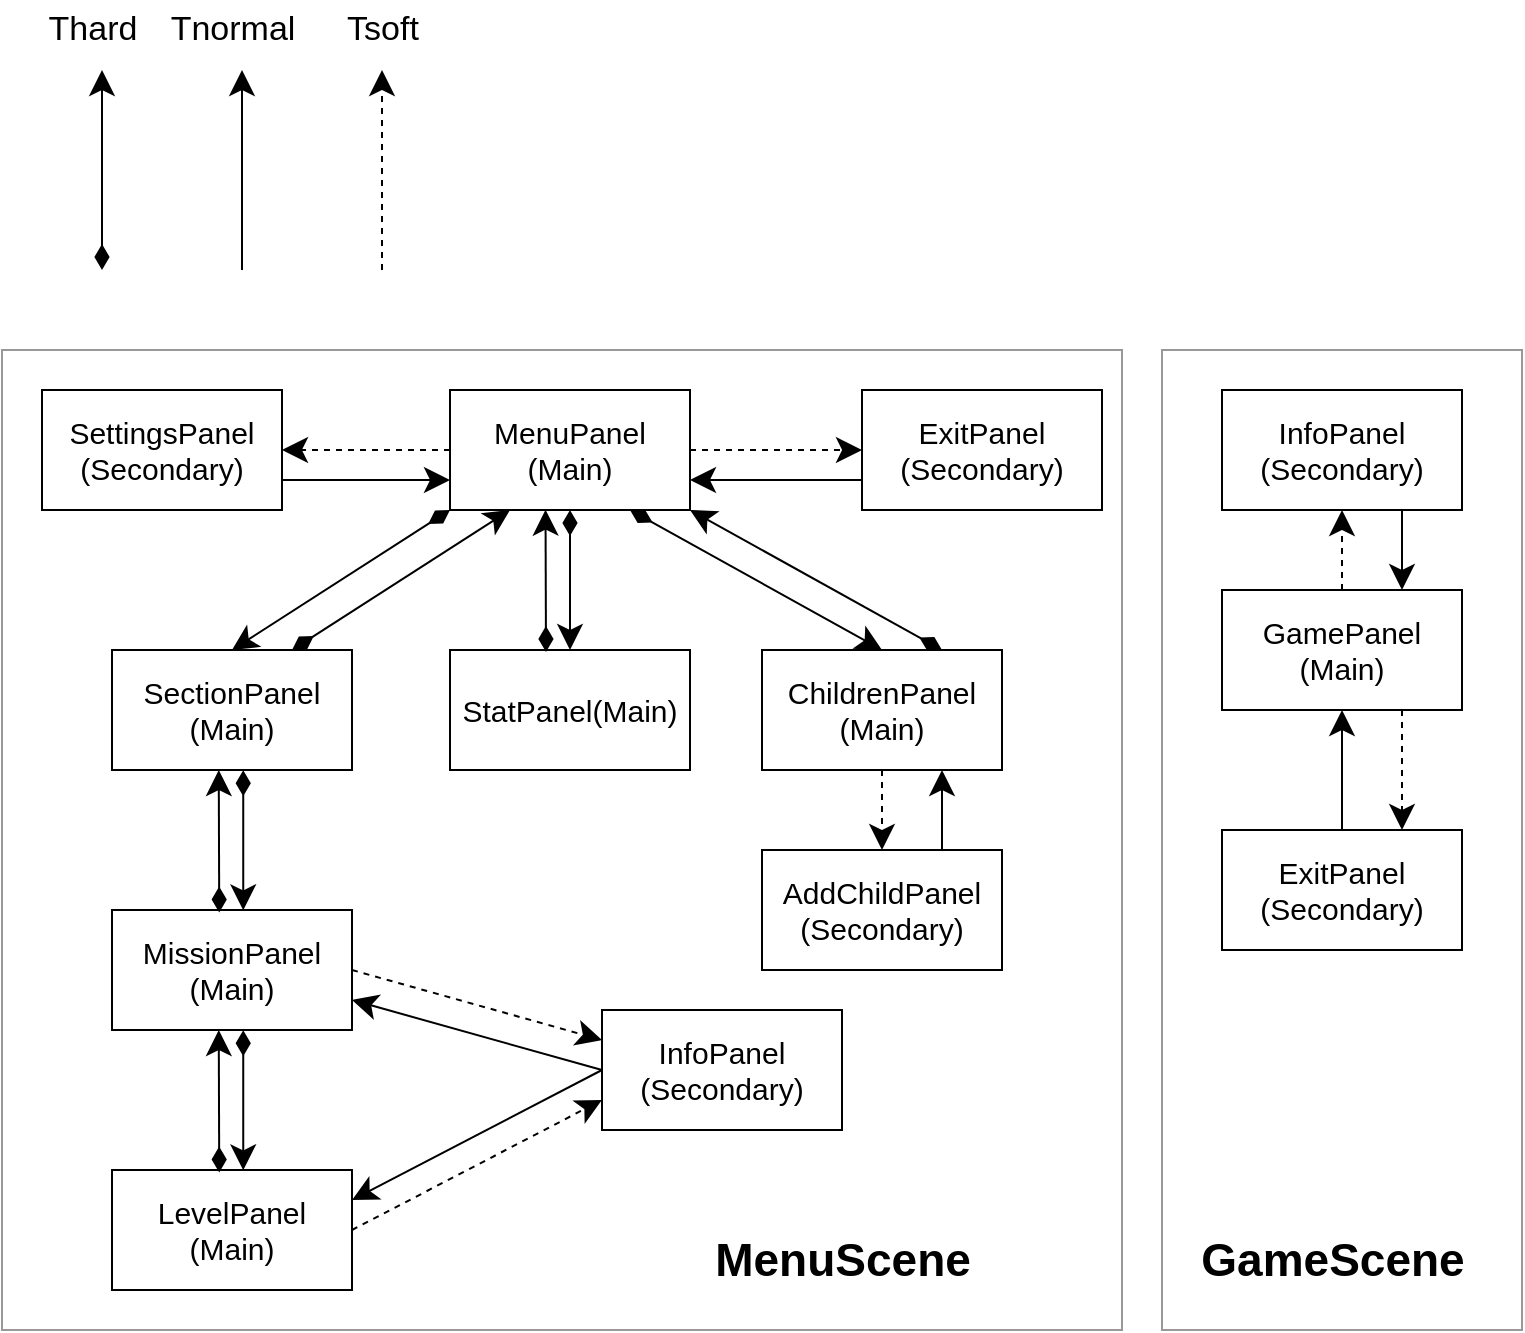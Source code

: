 <mxfile version="13.1.3"><diagram id="WE0KnyGRDL1MhKctr-Z6" name="Page-1"><mxGraphModel dx="1021" dy="1681" grid="1" gridSize="10" guides="1" tooltips="1" connect="1" arrows="1" fold="1" page="1" pageScale="1" pageWidth="827" pageHeight="1169" math="0" shadow="0"><root><mxCell id="0"/><mxCell id="1" parent="0"/><mxCell id="R8m6dHqdps6NCTC3gg9y-38" value="" style="rounded=0;whiteSpace=wrap;html=1;opacity=40;" vertex="1" parent="1"><mxGeometry x="130" y="60" width="560" height="490" as="geometry"/></mxCell><mxCell id="R8m6dHqdps6NCTC3gg9y-2" value="&lt;font style=&quot;font-size: 15px&quot;&gt;MenuPanel&lt;br&gt;(Main)&lt;/font&gt;" style="rounded=0;whiteSpace=wrap;html=1;" vertex="1" parent="1"><mxGeometry x="354" y="80" width="120" height="60" as="geometry"/></mxCell><mxCell id="R8m6dHqdps6NCTC3gg9y-3" value="" style="endArrow=classic;html=1;dashed=1;exitX=0;exitY=0.5;exitDx=0;exitDy=0;sourcePerimeterSpacing=0;startSize=10;endSize=10;" edge="1" parent="1" source="R8m6dHqdps6NCTC3gg9y-2"><mxGeometry width="50" height="50" relative="1" as="geometry"><mxPoint x="310" y="130" as="sourcePoint"/><mxPoint x="270" y="110" as="targetPoint"/></mxGeometry></mxCell><mxCell id="R8m6dHqdps6NCTC3gg9y-4" value="&lt;font style=&quot;font-size: 15px&quot;&gt;SettingsPanel&lt;br&gt;(Secondary)&lt;/font&gt;" style="rounded=0;whiteSpace=wrap;html=1;" vertex="1" parent="1"><mxGeometry x="150" y="80" width="120" height="60" as="geometry"/></mxCell><mxCell id="R8m6dHqdps6NCTC3gg9y-5" value="" style="endArrow=classic;html=1;endFill=1;startArrow=diamondThin;startFill=1;targetPerimeterSpacing=0;endSize=10;sourcePerimeterSpacing=0;startSize=10;" edge="1" parent="1"><mxGeometry width="50" height="50" relative="1" as="geometry"><mxPoint x="180" y="20" as="sourcePoint"/><mxPoint x="180" y="-80" as="targetPoint"/></mxGeometry></mxCell><mxCell id="R8m6dHqdps6NCTC3gg9y-6" value="" style="endArrow=classic;html=1;dashed=1;sourcePerimeterSpacing=0;startSize=10;endSize=10;" edge="1" parent="1"><mxGeometry width="50" height="50" relative="1" as="geometry"><mxPoint x="320" y="20" as="sourcePoint"/><mxPoint x="320" y="-80" as="targetPoint"/></mxGeometry></mxCell><mxCell id="R8m6dHqdps6NCTC3gg9y-7" value="" style="endArrow=classic;html=1;sourcePerimeterSpacing=0;startSize=10;endSize=10;" edge="1" parent="1"><mxGeometry width="50" height="50" relative="1" as="geometry"><mxPoint x="250" y="20" as="sourcePoint"/><mxPoint x="250" y="-80" as="targetPoint"/></mxGeometry></mxCell><mxCell id="R8m6dHqdps6NCTC3gg9y-8" value="Thard" style="text;html=1;align=center;verticalAlign=middle;resizable=0;points=[];autosize=1;fontSize=17;" vertex="1" parent="1"><mxGeometry x="145" y="-115" width="60" height="30" as="geometry"/></mxCell><mxCell id="R8m6dHqdps6NCTC3gg9y-9" value="Tnormal" style="text;html=1;align=center;verticalAlign=middle;resizable=0;points=[];autosize=1;fontSize=17;" vertex="1" parent="1"><mxGeometry x="205" y="-115" width="80" height="30" as="geometry"/></mxCell><mxCell id="R8m6dHqdps6NCTC3gg9y-10" value="Tsoft" style="text;html=1;align=center;verticalAlign=middle;resizable=0;points=[];autosize=1;fontSize=17;" vertex="1" parent="1"><mxGeometry x="295" y="-115" width="50" height="30" as="geometry"/></mxCell><mxCell id="R8m6dHqdps6NCTC3gg9y-11" value="" style="endArrow=classic;html=1;sourcePerimeterSpacing=0;startSize=10;endSize=10;entryX=0;entryY=0.75;entryDx=0;entryDy=0;exitX=1;exitY=0.75;exitDx=0;exitDy=0;" edge="1" parent="1" source="R8m6dHqdps6NCTC3gg9y-4" target="R8m6dHqdps6NCTC3gg9y-2"><mxGeometry width="50" height="50" relative="1" as="geometry"><mxPoint x="290" y="230" as="sourcePoint"/><mxPoint x="290" y="130" as="targetPoint"/></mxGeometry></mxCell><mxCell id="R8m6dHqdps6NCTC3gg9y-12" value="&lt;font style=&quot;font-size: 15px&quot;&gt;SectionPanel&lt;br&gt;(Main)&lt;/font&gt;" style="rounded=0;whiteSpace=wrap;html=1;" vertex="1" parent="1"><mxGeometry x="185" y="210" width="120" height="60" as="geometry"/></mxCell><mxCell id="R8m6dHqdps6NCTC3gg9y-13" value="&lt;font style=&quot;font-size: 15px&quot;&gt;StatPanel(Main)&lt;/font&gt;" style="rounded=0;whiteSpace=wrap;html=1;" vertex="1" parent="1"><mxGeometry x="354" y="210" width="120" height="60" as="geometry"/></mxCell><mxCell id="R8m6dHqdps6NCTC3gg9y-14" value="&lt;font style=&quot;font-size: 15px&quot;&gt;ChildrenPanel&lt;br&gt;(Main)&lt;/font&gt;" style="rounded=0;whiteSpace=wrap;html=1;" vertex="1" parent="1"><mxGeometry x="510" y="210" width="120" height="60" as="geometry"/></mxCell><mxCell id="R8m6dHqdps6NCTC3gg9y-15" value="" style="endArrow=classic;html=1;endFill=1;startArrow=diamondThin;startFill=1;targetPerimeterSpacing=0;endSize=10;sourcePerimeterSpacing=0;startSize=10;exitX=0;exitY=1;exitDx=0;exitDy=0;entryX=0.5;entryY=0;entryDx=0;entryDy=0;" edge="1" parent="1" source="R8m6dHqdps6NCTC3gg9y-2" target="R8m6dHqdps6NCTC3gg9y-12"><mxGeometry width="50" height="50" relative="1" as="geometry"><mxPoint x="70" y="250" as="sourcePoint"/><mxPoint x="70" y="150" as="targetPoint"/></mxGeometry></mxCell><mxCell id="R8m6dHqdps6NCTC3gg9y-16" value="" style="endArrow=classic;html=1;endFill=1;startArrow=diamondThin;startFill=1;targetPerimeterSpacing=0;endSize=10;sourcePerimeterSpacing=0;startSize=10;exitX=0.5;exitY=1;exitDx=0;exitDy=0;entryX=0.5;entryY=0;entryDx=0;entryDy=0;" edge="1" parent="1" source="R8m6dHqdps6NCTC3gg9y-2" target="R8m6dHqdps6NCTC3gg9y-13"><mxGeometry width="50" height="50" relative="1" as="geometry"><mxPoint x="394" y="150" as="sourcePoint"/><mxPoint x="300" y="220" as="targetPoint"/></mxGeometry></mxCell><mxCell id="R8m6dHqdps6NCTC3gg9y-17" value="" style="endArrow=classic;html=1;endFill=1;startArrow=diamondThin;startFill=1;targetPerimeterSpacing=0;endSize=10;sourcePerimeterSpacing=0;startSize=10;exitX=0.75;exitY=1;exitDx=0;exitDy=0;entryX=0.5;entryY=0;entryDx=0;entryDy=0;" edge="1" parent="1" source="R8m6dHqdps6NCTC3gg9y-2" target="R8m6dHqdps6NCTC3gg9y-14"><mxGeometry width="50" height="50" relative="1" as="geometry"><mxPoint x="404" y="160" as="sourcePoint"/><mxPoint x="310" y="230" as="targetPoint"/></mxGeometry></mxCell><mxCell id="R8m6dHqdps6NCTC3gg9y-18" value="" style="endArrow=classic;html=1;endFill=1;startArrow=diamondThin;startFill=1;targetPerimeterSpacing=0;endSize=10;sourcePerimeterSpacing=0;startSize=10;exitX=0.75;exitY=0;exitDx=0;exitDy=0;entryX=0.25;entryY=1;entryDx=0;entryDy=0;" edge="1" parent="1" source="R8m6dHqdps6NCTC3gg9y-12" target="R8m6dHqdps6NCTC3gg9y-2"><mxGeometry width="50" height="50" relative="1" as="geometry"><mxPoint x="414" y="170" as="sourcePoint"/><mxPoint x="320" y="240" as="targetPoint"/></mxGeometry></mxCell><mxCell id="R8m6dHqdps6NCTC3gg9y-19" value="" style="endArrow=classic;html=1;endFill=1;startArrow=diamondThin;startFill=1;targetPerimeterSpacing=0;endSize=10;sourcePerimeterSpacing=0;startSize=10;exitX=0.4;exitY=0.017;exitDx=0;exitDy=0;exitPerimeter=0;entryX=0.398;entryY=0.997;entryDx=0;entryDy=0;entryPerimeter=0;" edge="1" parent="1" source="R8m6dHqdps6NCTC3gg9y-13" target="R8m6dHqdps6NCTC3gg9y-2"><mxGeometry width="50" height="50" relative="1" as="geometry"><mxPoint x="285" y="220" as="sourcePoint"/><mxPoint x="390" y="170" as="targetPoint"/></mxGeometry></mxCell><mxCell id="R8m6dHqdps6NCTC3gg9y-20" value="" style="endArrow=classic;html=1;endFill=1;startArrow=diamondThin;startFill=1;targetPerimeterSpacing=0;endSize=10;sourcePerimeterSpacing=0;startSize=10;exitX=0.75;exitY=0;exitDx=0;exitDy=0;entryX=1;entryY=1;entryDx=0;entryDy=0;" edge="1" parent="1" source="R8m6dHqdps6NCTC3gg9y-14" target="R8m6dHqdps6NCTC3gg9y-2"><mxGeometry width="50" height="50" relative="1" as="geometry"><mxPoint x="295" y="230" as="sourcePoint"/><mxPoint x="404" y="160" as="targetPoint"/></mxGeometry></mxCell><mxCell id="R8m6dHqdps6NCTC3gg9y-21" value="&lt;font style=&quot;font-size: 15px&quot;&gt;AddChildPanel&lt;br&gt;(Secondary)&lt;/font&gt;" style="rounded=0;whiteSpace=wrap;html=1;" vertex="1" parent="1"><mxGeometry x="510" y="310" width="120" height="60" as="geometry"/></mxCell><mxCell id="R8m6dHqdps6NCTC3gg9y-22" value="" style="endArrow=classic;html=1;dashed=1;exitX=0.5;exitY=1;exitDx=0;exitDy=0;sourcePerimeterSpacing=0;startSize=10;endSize=10;entryX=0.5;entryY=0;entryDx=0;entryDy=0;" edge="1" parent="1" source="R8m6dHqdps6NCTC3gg9y-14" target="R8m6dHqdps6NCTC3gg9y-21"><mxGeometry width="50" height="50" relative="1" as="geometry"><mxPoint x="734" y="150" as="sourcePoint"/><mxPoint x="650" y="150" as="targetPoint"/></mxGeometry></mxCell><mxCell id="R8m6dHqdps6NCTC3gg9y-23" value="" style="endArrow=classic;html=1;sourcePerimeterSpacing=0;startSize=10;endSize=10;entryX=0.75;entryY=1;entryDx=0;entryDy=0;exitX=0.75;exitY=0;exitDx=0;exitDy=0;" edge="1" parent="1" source="R8m6dHqdps6NCTC3gg9y-21" target="R8m6dHqdps6NCTC3gg9y-14"><mxGeometry width="50" height="50" relative="1" as="geometry"><mxPoint x="640" y="160" as="sourcePoint"/><mxPoint x="724" y="160" as="targetPoint"/></mxGeometry></mxCell><mxCell id="R8m6dHqdps6NCTC3gg9y-24" value="&lt;font style=&quot;font-size: 15px&quot;&gt;MissionPanel&lt;br&gt;(Main)&lt;/font&gt;" style="rounded=0;whiteSpace=wrap;html=1;" vertex="1" parent="1"><mxGeometry x="185" y="340" width="120" height="60" as="geometry"/></mxCell><mxCell id="R8m6dHqdps6NCTC3gg9y-25" value="" style="endArrow=classic;html=1;endFill=1;startArrow=diamondThin;startFill=1;targetPerimeterSpacing=0;endSize=10;sourcePerimeterSpacing=0;startSize=10;exitX=0.5;exitY=1;exitDx=0;exitDy=0;entryX=0.5;entryY=0;entryDx=0;entryDy=0;" edge="1" parent="1"><mxGeometry width="50" height="50" relative="1" as="geometry"><mxPoint x="250.62" y="270.18" as="sourcePoint"/><mxPoint x="250.62" y="340.18" as="targetPoint"/></mxGeometry></mxCell><mxCell id="R8m6dHqdps6NCTC3gg9y-26" value="" style="endArrow=classic;html=1;endFill=1;startArrow=diamondThin;startFill=1;targetPerimeterSpacing=0;endSize=10;sourcePerimeterSpacing=0;startSize=10;exitX=0.4;exitY=0.017;exitDx=0;exitDy=0;exitPerimeter=0;entryX=0.398;entryY=0.997;entryDx=0;entryDy=0;entryPerimeter=0;" edge="1" parent="1"><mxGeometry width="50" height="50" relative="1" as="geometry"><mxPoint x="238.62" y="341.2" as="sourcePoint"/><mxPoint x="238.38" y="270.0" as="targetPoint"/></mxGeometry></mxCell><mxCell id="R8m6dHqdps6NCTC3gg9y-27" value="&lt;font style=&quot;font-size: 15px&quot;&gt;LevelPanel&lt;br&gt;(Main)&lt;/font&gt;" style="rounded=0;whiteSpace=wrap;html=1;" vertex="1" parent="1"><mxGeometry x="185" y="470" width="120" height="60" as="geometry"/></mxCell><mxCell id="R8m6dHqdps6NCTC3gg9y-28" value="" style="endArrow=classic;html=1;endFill=1;startArrow=diamondThin;startFill=1;targetPerimeterSpacing=0;endSize=10;sourcePerimeterSpacing=0;startSize=10;exitX=0.5;exitY=1;exitDx=0;exitDy=0;entryX=0.5;entryY=0;entryDx=0;entryDy=0;" edge="1" parent="1"><mxGeometry width="50" height="50" relative="1" as="geometry"><mxPoint x="250.62" y="400.18" as="sourcePoint"/><mxPoint x="250.62" y="470.18" as="targetPoint"/></mxGeometry></mxCell><mxCell id="R8m6dHqdps6NCTC3gg9y-29" value="" style="endArrow=classic;html=1;endFill=1;startArrow=diamondThin;startFill=1;targetPerimeterSpacing=0;endSize=10;sourcePerimeterSpacing=0;startSize=10;exitX=0.4;exitY=0.017;exitDx=0;exitDy=0;exitPerimeter=0;entryX=0.398;entryY=0.997;entryDx=0;entryDy=0;entryPerimeter=0;" edge="1" parent="1"><mxGeometry width="50" height="50" relative="1" as="geometry"><mxPoint x="238.62" y="471.2" as="sourcePoint"/><mxPoint x="238.38" y="400" as="targetPoint"/></mxGeometry></mxCell><mxCell id="R8m6dHqdps6NCTC3gg9y-30" value="&lt;font style=&quot;font-size: 15px&quot;&gt;InfoPanel&lt;br&gt;(Secondary)&lt;/font&gt;" style="rounded=0;whiteSpace=wrap;html=1;" vertex="1" parent="1"><mxGeometry x="430" y="390" width="120" height="60" as="geometry"/></mxCell><mxCell id="R8m6dHqdps6NCTC3gg9y-31" value="" style="endArrow=classic;html=1;dashed=1;exitX=1;exitY=0.5;exitDx=0;exitDy=0;sourcePerimeterSpacing=0;startSize=10;endSize=10;entryX=0;entryY=0.25;entryDx=0;entryDy=0;" edge="1" parent="1" source="R8m6dHqdps6NCTC3gg9y-24" target="R8m6dHqdps6NCTC3gg9y-30"><mxGeometry width="50" height="50" relative="1" as="geometry"><mxPoint x="340" y="360" as="sourcePoint"/><mxPoint x="430" y="360" as="targetPoint"/></mxGeometry></mxCell><mxCell id="R8m6dHqdps6NCTC3gg9y-32" value="" style="endArrow=classic;html=1;dashed=1;exitX=1;exitY=0.5;exitDx=0;exitDy=0;sourcePerimeterSpacing=0;startSize=10;endSize=10;entryX=0;entryY=0.75;entryDx=0;entryDy=0;" edge="1" parent="1" source="R8m6dHqdps6NCTC3gg9y-27" target="R8m6dHqdps6NCTC3gg9y-30"><mxGeometry width="50" height="50" relative="1" as="geometry"><mxPoint x="299" y="430" as="sourcePoint"/><mxPoint x="414" y="455" as="targetPoint"/></mxGeometry></mxCell><mxCell id="R8m6dHqdps6NCTC3gg9y-33" value="" style="endArrow=classic;html=1;sourcePerimeterSpacing=0;startSize=10;endSize=10;entryX=1;entryY=0.75;entryDx=0;entryDy=0;exitX=0;exitY=0.5;exitDx=0;exitDy=0;" edge="1" parent="1" source="R8m6dHqdps6NCTC3gg9y-30" target="R8m6dHqdps6NCTC3gg9y-24"><mxGeometry width="50" height="50" relative="1" as="geometry"><mxPoint x="490" y="499.41" as="sourcePoint"/><mxPoint x="400" y="499.41" as="targetPoint"/></mxGeometry></mxCell><mxCell id="R8m6dHqdps6NCTC3gg9y-34" value="" style="endArrow=classic;html=1;sourcePerimeterSpacing=0;startSize=10;endSize=10;entryX=1;entryY=0.25;entryDx=0;entryDy=0;exitX=0;exitY=0.5;exitDx=0;exitDy=0;" edge="1" parent="1" source="R8m6dHqdps6NCTC3gg9y-30" target="R8m6dHqdps6NCTC3gg9y-27"><mxGeometry width="50" height="50" relative="1" as="geometry"><mxPoint x="410" y="435" as="sourcePoint"/><mxPoint x="315" y="420" as="targetPoint"/></mxGeometry></mxCell><mxCell id="R8m6dHqdps6NCTC3gg9y-35" value="&lt;font style=&quot;font-size: 15px&quot;&gt;ExitPanel&lt;br&gt;(Secondary)&lt;/font&gt;" style="rounded=0;whiteSpace=wrap;html=1;" vertex="1" parent="1"><mxGeometry x="560" y="80" width="120" height="60" as="geometry"/></mxCell><mxCell id="R8m6dHqdps6NCTC3gg9y-36" value="" style="endArrow=classic;html=1;dashed=1;exitX=1;exitY=0.5;exitDx=0;exitDy=0;sourcePerimeterSpacing=0;startSize=10;endSize=10;entryX=0;entryY=0.5;entryDx=0;entryDy=0;" edge="1" parent="1" source="R8m6dHqdps6NCTC3gg9y-2" target="R8m6dHqdps6NCTC3gg9y-35"><mxGeometry width="50" height="50" relative="1" as="geometry"><mxPoint x="522" y="20" as="sourcePoint"/><mxPoint x="438" y="20" as="targetPoint"/></mxGeometry></mxCell><mxCell id="R8m6dHqdps6NCTC3gg9y-37" value="" style="endArrow=classic;html=1;sourcePerimeterSpacing=0;startSize=10;endSize=10;entryX=1;entryY=0.75;entryDx=0;entryDy=0;exitX=0;exitY=0.75;exitDx=0;exitDy=0;" edge="1" parent="1" source="R8m6dHqdps6NCTC3gg9y-35" target="R8m6dHqdps6NCTC3gg9y-2"><mxGeometry width="50" height="50" relative="1" as="geometry"><mxPoint x="456" y="30" as="sourcePoint"/><mxPoint x="540" y="30" as="targetPoint"/></mxGeometry></mxCell><mxCell id="R8m6dHqdps6NCTC3gg9y-39" value="MenuScene" style="text;html=1;align=center;verticalAlign=middle;resizable=0;points=[];autosize=1;strokeWidth=4;fontSize=23;fontStyle=1" vertex="1" parent="1"><mxGeometry x="480" y="500" width="140" height="30" as="geometry"/></mxCell><mxCell id="R8m6dHqdps6NCTC3gg9y-40" value="" style="rounded=0;whiteSpace=wrap;html=1;opacity=40;" vertex="1" parent="1"><mxGeometry x="710" y="60" width="180" height="490" as="geometry"/></mxCell><mxCell id="R8m6dHqdps6NCTC3gg9y-41" value="GameScene" style="text;html=1;align=center;verticalAlign=middle;resizable=0;points=[];autosize=1;strokeWidth=4;fontSize=23;fontStyle=1" vertex="1" parent="1"><mxGeometry x="720" y="500" width="150" height="30" as="geometry"/></mxCell><mxCell id="R8m6dHqdps6NCTC3gg9y-42" value="&lt;font style=&quot;font-size: 15px&quot;&gt;GamePanel&lt;br&gt;(Main)&lt;/font&gt;" style="rounded=0;whiteSpace=wrap;html=1;" vertex="1" parent="1"><mxGeometry x="740" y="180" width="120" height="60" as="geometry"/></mxCell><mxCell id="R8m6dHqdps6NCTC3gg9y-43" value="&lt;font style=&quot;font-size: 15px&quot;&gt;ExitPanel&lt;br&gt;(Secondary)&lt;/font&gt;" style="rounded=0;whiteSpace=wrap;html=1;" vertex="1" parent="1"><mxGeometry x="740" y="300" width="120" height="60" as="geometry"/></mxCell><mxCell id="R8m6dHqdps6NCTC3gg9y-44" value="" style="endArrow=classic;html=1;dashed=1;exitX=0.75;exitY=1;exitDx=0;exitDy=0;sourcePerimeterSpacing=0;startSize=10;endSize=10;entryX=0.75;entryY=0;entryDx=0;entryDy=0;" edge="1" parent="1" target="R8m6dHqdps6NCTC3gg9y-43" source="R8m6dHqdps6NCTC3gg9y-42"><mxGeometry width="50" height="50" relative="1" as="geometry"><mxPoint x="1047" y="420" as="sourcePoint"/><mxPoint x="1011" y="330" as="targetPoint"/></mxGeometry></mxCell><mxCell id="R8m6dHqdps6NCTC3gg9y-45" value="" style="endArrow=classic;html=1;sourcePerimeterSpacing=0;startSize=10;endSize=10;exitX=0.5;exitY=0;exitDx=0;exitDy=0;entryX=0.5;entryY=1;entryDx=0;entryDy=0;" edge="1" parent="1" source="R8m6dHqdps6NCTC3gg9y-43" target="R8m6dHqdps6NCTC3gg9y-42"><mxGeometry width="50" height="50" relative="1" as="geometry"><mxPoint x="1029" y="340" as="sourcePoint"/><mxPoint x="1047" y="435" as="targetPoint"/></mxGeometry></mxCell><mxCell id="R8m6dHqdps6NCTC3gg9y-46" value="&lt;font style=&quot;font-size: 15px&quot;&gt;InfoPanel&lt;br&gt;(Secondary)&lt;/font&gt;" style="rounded=0;whiteSpace=wrap;html=1;" vertex="1" parent="1"><mxGeometry x="740" y="80" width="120" height="60" as="geometry"/></mxCell><mxCell id="R8m6dHqdps6NCTC3gg9y-47" value="" style="endArrow=classic;html=1;dashed=1;exitX=0.5;exitY=0;exitDx=0;exitDy=0;sourcePerimeterSpacing=0;startSize=10;endSize=10;entryX=0.5;entryY=1;entryDx=0;entryDy=0;" edge="1" parent="1" source="R8m6dHqdps6NCTC3gg9y-42" target="R8m6dHqdps6NCTC3gg9y-46"><mxGeometry width="50" height="50" relative="1" as="geometry"><mxPoint x="927" y="421.79" as="sourcePoint"/><mxPoint x="843" y="421.79" as="targetPoint"/></mxGeometry></mxCell><mxCell id="R8m6dHqdps6NCTC3gg9y-48" value="" style="endArrow=classic;html=1;sourcePerimeterSpacing=0;startSize=10;endSize=10;entryX=0.75;entryY=0;entryDx=0;entryDy=0;exitX=0.75;exitY=1;exitDx=0;exitDy=0;" edge="1" parent="1" source="R8m6dHqdps6NCTC3gg9y-46" target="R8m6dHqdps6NCTC3gg9y-42"><mxGeometry width="50" height="50" relative="1" as="geometry"><mxPoint x="843" y="437" as="sourcePoint"/><mxPoint x="927" y="436.79" as="targetPoint"/></mxGeometry></mxCell><mxCell id="R8m6dHqdps6NCTC3gg9y-49" style="edgeStyle=none;shape=flexArrow;rounded=0;orthogonalLoop=1;jettySize=auto;html=1;entryX=0.5;entryY=0;entryDx=0;entryDy=0;startArrow=diamondThin;startFill=1;startSize=10;sourcePerimeterSpacing=0;endArrow=classic;endFill=1;endSize=10;targetPerimeterSpacing=0;fontSize=23;" edge="1" parent="1" source="R8m6dHqdps6NCTC3gg9y-40" target="R8m6dHqdps6NCTC3gg9y-40"><mxGeometry relative="1" as="geometry"/></mxCell></root></mxGraphModel></diagram></mxfile>